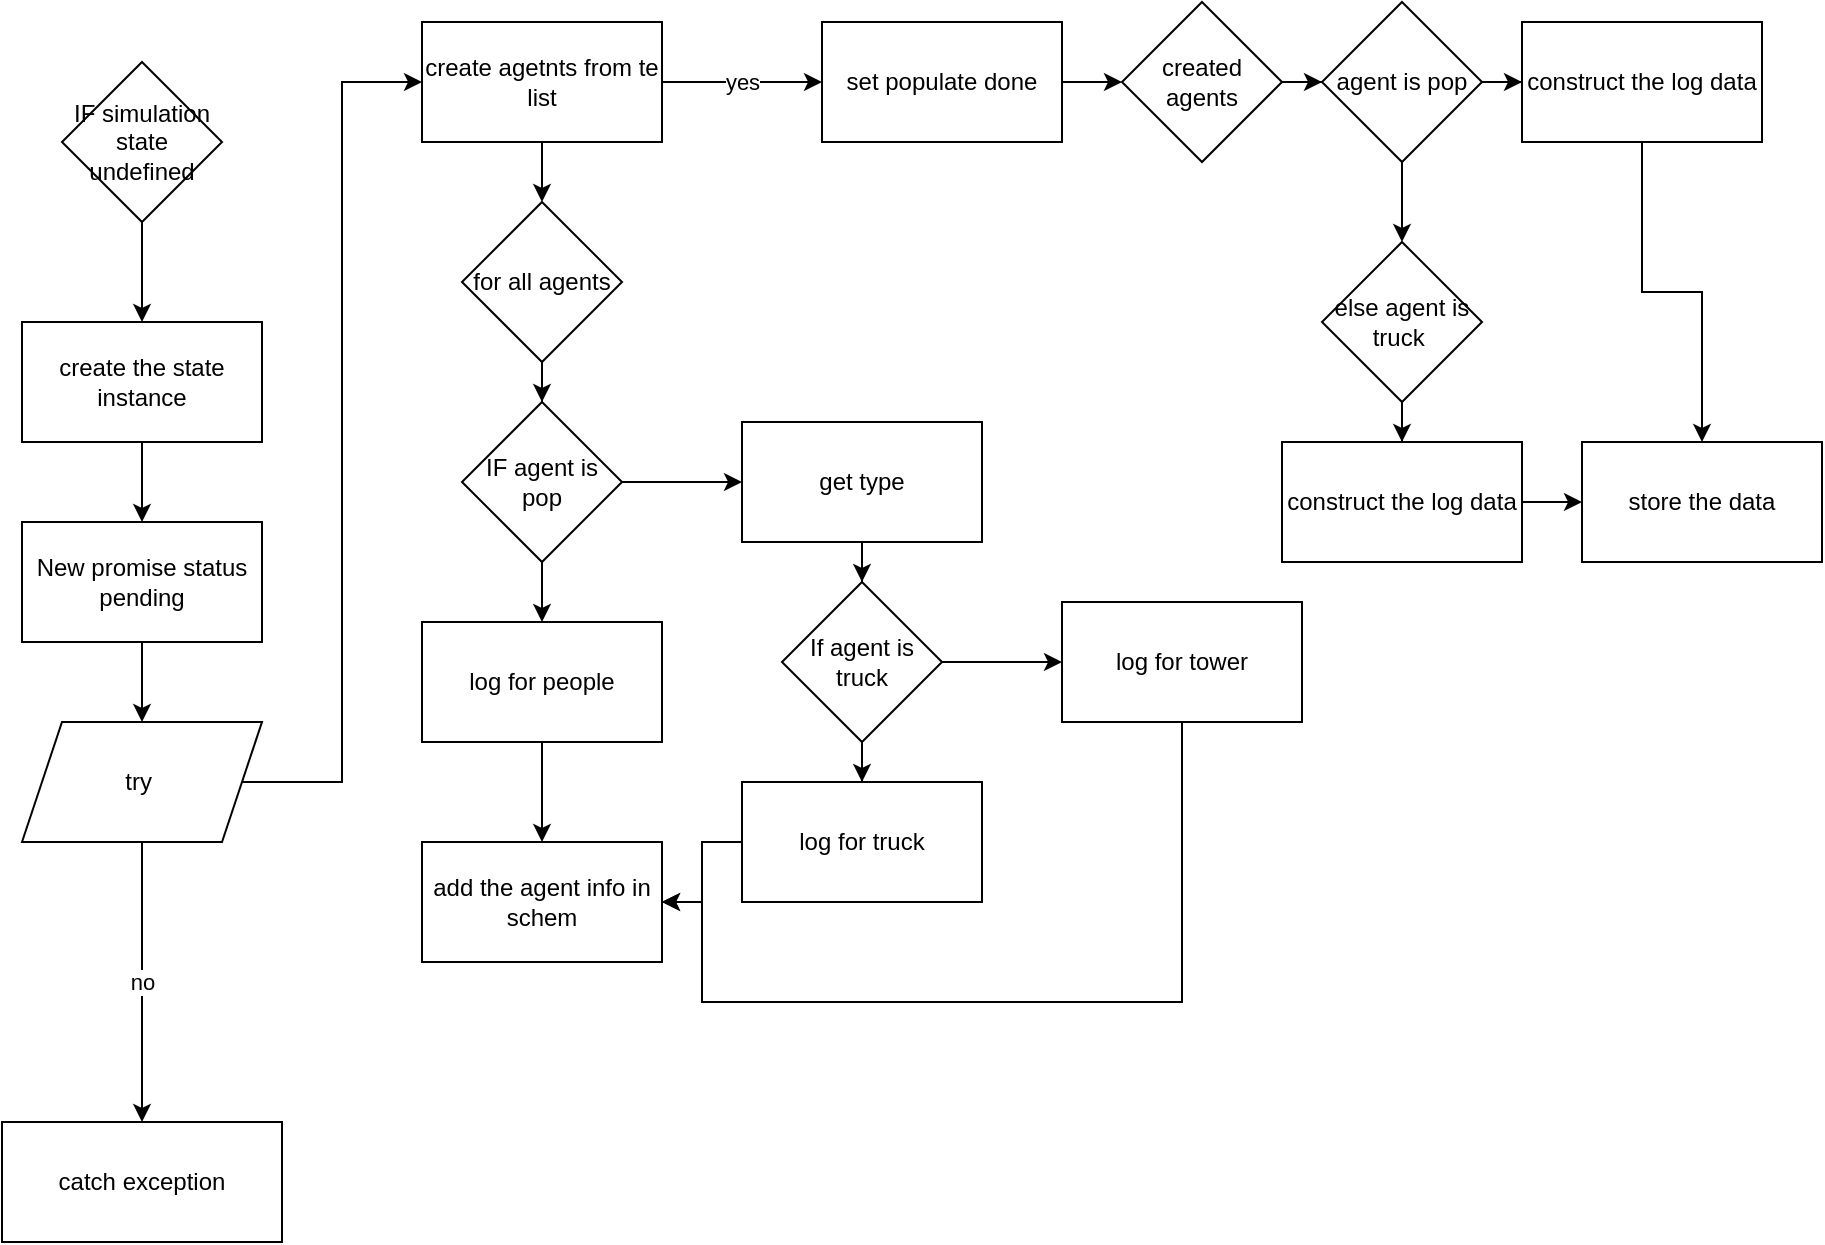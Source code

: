 <mxfile version="17.4.6" type="github">
  <diagram id="yyfwVq2hw4dRCNRIBdch" name="Page-1">
    <mxGraphModel dx="1038" dy="579" grid="1" gridSize="10" guides="1" tooltips="1" connect="1" arrows="1" fold="1" page="1" pageScale="1" pageWidth="850" pageHeight="1100" math="0" shadow="0">
      <root>
        <mxCell id="0" />
        <mxCell id="1" parent="0" />
        <mxCell id="9eK7lGiyEJILB9VfyiYz-16" value="" style="edgeStyle=orthogonalEdgeStyle;rounded=0;orthogonalLoop=1;jettySize=auto;html=1;" edge="1" parent="1" source="9eK7lGiyEJILB9VfyiYz-14" target="9eK7lGiyEJILB9VfyiYz-15">
          <mxGeometry relative="1" as="geometry" />
        </mxCell>
        <mxCell id="9eK7lGiyEJILB9VfyiYz-14" value="IF simulation state undefined" style="rhombus;whiteSpace=wrap;html=1;" vertex="1" parent="1">
          <mxGeometry x="40" y="40" width="80" height="80" as="geometry" />
        </mxCell>
        <mxCell id="9eK7lGiyEJILB9VfyiYz-18" value="" style="edgeStyle=orthogonalEdgeStyle;rounded=0;orthogonalLoop=1;jettySize=auto;html=1;" edge="1" parent="1" source="9eK7lGiyEJILB9VfyiYz-15" target="9eK7lGiyEJILB9VfyiYz-17">
          <mxGeometry relative="1" as="geometry" />
        </mxCell>
        <mxCell id="9eK7lGiyEJILB9VfyiYz-15" value="create the state instance" style="whiteSpace=wrap;html=1;" vertex="1" parent="1">
          <mxGeometry x="20" y="170" width="120" height="60" as="geometry" />
        </mxCell>
        <mxCell id="9eK7lGiyEJILB9VfyiYz-20" value="" style="edgeStyle=orthogonalEdgeStyle;rounded=0;orthogonalLoop=1;jettySize=auto;html=1;" edge="1" parent="1" source="9eK7lGiyEJILB9VfyiYz-17" target="9eK7lGiyEJILB9VfyiYz-19">
          <mxGeometry relative="1" as="geometry" />
        </mxCell>
        <mxCell id="9eK7lGiyEJILB9VfyiYz-17" value="New promise status pending" style="whiteSpace=wrap;html=1;" vertex="1" parent="1">
          <mxGeometry x="20" y="270" width="120" height="60" as="geometry" />
        </mxCell>
        <mxCell id="9eK7lGiyEJILB9VfyiYz-22" value="" style="edgeStyle=orthogonalEdgeStyle;rounded=0;orthogonalLoop=1;jettySize=auto;html=1;entryX=0;entryY=0.5;entryDx=0;entryDy=0;" edge="1" parent="1" source="9eK7lGiyEJILB9VfyiYz-19" target="9eK7lGiyEJILB9VfyiYz-21">
          <mxGeometry relative="1" as="geometry" />
        </mxCell>
        <mxCell id="9eK7lGiyEJILB9VfyiYz-62" value="no" style="edgeStyle=orthogonalEdgeStyle;rounded=0;orthogonalLoop=1;jettySize=auto;html=1;" edge="1" parent="1" source="9eK7lGiyEJILB9VfyiYz-19" target="9eK7lGiyEJILB9VfyiYz-61">
          <mxGeometry relative="1" as="geometry" />
        </mxCell>
        <mxCell id="9eK7lGiyEJILB9VfyiYz-19" value="try&amp;nbsp;" style="shape=parallelogram;perimeter=parallelogramPerimeter;whiteSpace=wrap;html=1;fixedSize=1;" vertex="1" parent="1">
          <mxGeometry x="20" y="370" width="120" height="60" as="geometry" />
        </mxCell>
        <mxCell id="9eK7lGiyEJILB9VfyiYz-24" value="" style="edgeStyle=orthogonalEdgeStyle;rounded=0;orthogonalLoop=1;jettySize=auto;html=1;" edge="1" parent="1" source="9eK7lGiyEJILB9VfyiYz-21">
          <mxGeometry relative="1" as="geometry">
            <mxPoint x="280" y="110" as="targetPoint" />
          </mxGeometry>
        </mxCell>
        <mxCell id="9eK7lGiyEJILB9VfyiYz-47" value="yes" style="edgeStyle=orthogonalEdgeStyle;rounded=0;orthogonalLoop=1;jettySize=auto;html=1;" edge="1" parent="1" source="9eK7lGiyEJILB9VfyiYz-21" target="9eK7lGiyEJILB9VfyiYz-46">
          <mxGeometry relative="1" as="geometry" />
        </mxCell>
        <mxCell id="9eK7lGiyEJILB9VfyiYz-21" value="create agetnts from te list" style="whiteSpace=wrap;html=1;" vertex="1" parent="1">
          <mxGeometry x="220" y="20" width="120" height="60" as="geometry" />
        </mxCell>
        <mxCell id="9eK7lGiyEJILB9VfyiYz-27" value="" style="edgeStyle=orthogonalEdgeStyle;rounded=0;orthogonalLoop=1;jettySize=auto;html=1;" edge="1" parent="1" source="9eK7lGiyEJILB9VfyiYz-25" target="9eK7lGiyEJILB9VfyiYz-26">
          <mxGeometry relative="1" as="geometry" />
        </mxCell>
        <mxCell id="9eK7lGiyEJILB9VfyiYz-25" value="for all agents" style="rhombus;whiteSpace=wrap;html=1;" vertex="1" parent="1">
          <mxGeometry x="240" y="110" width="80" height="80" as="geometry" />
        </mxCell>
        <mxCell id="9eK7lGiyEJILB9VfyiYz-29" value="" style="edgeStyle=orthogonalEdgeStyle;rounded=0;orthogonalLoop=1;jettySize=auto;html=1;" edge="1" parent="1" source="9eK7lGiyEJILB9VfyiYz-26" target="9eK7lGiyEJILB9VfyiYz-28">
          <mxGeometry relative="1" as="geometry" />
        </mxCell>
        <mxCell id="9eK7lGiyEJILB9VfyiYz-31" value="" style="edgeStyle=orthogonalEdgeStyle;rounded=0;orthogonalLoop=1;jettySize=auto;html=1;" edge="1" parent="1" source="9eK7lGiyEJILB9VfyiYz-26" target="9eK7lGiyEJILB9VfyiYz-30">
          <mxGeometry relative="1" as="geometry" />
        </mxCell>
        <mxCell id="9eK7lGiyEJILB9VfyiYz-26" value="IF agent is pop" style="rhombus;whiteSpace=wrap;html=1;" vertex="1" parent="1">
          <mxGeometry x="240" y="210" width="80" height="80" as="geometry" />
        </mxCell>
        <mxCell id="9eK7lGiyEJILB9VfyiYz-39" value="" style="edgeStyle=orthogonalEdgeStyle;rounded=0;orthogonalLoop=1;jettySize=auto;html=1;" edge="1" parent="1" source="9eK7lGiyEJILB9VfyiYz-28" target="9eK7lGiyEJILB9VfyiYz-38">
          <mxGeometry relative="1" as="geometry" />
        </mxCell>
        <mxCell id="9eK7lGiyEJILB9VfyiYz-28" value="log for people" style="whiteSpace=wrap;html=1;" vertex="1" parent="1">
          <mxGeometry x="220" y="320" width="120" height="60" as="geometry" />
        </mxCell>
        <mxCell id="9eK7lGiyEJILB9VfyiYz-33" value="" style="edgeStyle=orthogonalEdgeStyle;rounded=0;orthogonalLoop=1;jettySize=auto;html=1;" edge="1" parent="1" source="9eK7lGiyEJILB9VfyiYz-30" target="9eK7lGiyEJILB9VfyiYz-32">
          <mxGeometry relative="1" as="geometry" />
        </mxCell>
        <mxCell id="9eK7lGiyEJILB9VfyiYz-30" value="get type" style="whiteSpace=wrap;html=1;" vertex="1" parent="1">
          <mxGeometry x="380" y="220" width="120" height="60" as="geometry" />
        </mxCell>
        <mxCell id="9eK7lGiyEJILB9VfyiYz-35" value="" style="edgeStyle=orthogonalEdgeStyle;rounded=0;orthogonalLoop=1;jettySize=auto;html=1;" edge="1" parent="1" source="9eK7lGiyEJILB9VfyiYz-32" target="9eK7lGiyEJILB9VfyiYz-34">
          <mxGeometry relative="1" as="geometry" />
        </mxCell>
        <mxCell id="9eK7lGiyEJILB9VfyiYz-37" value="" style="edgeStyle=orthogonalEdgeStyle;rounded=0;orthogonalLoop=1;jettySize=auto;html=1;" edge="1" parent="1" source="9eK7lGiyEJILB9VfyiYz-32" target="9eK7lGiyEJILB9VfyiYz-36">
          <mxGeometry relative="1" as="geometry" />
        </mxCell>
        <mxCell id="9eK7lGiyEJILB9VfyiYz-32" value="If agent is truck" style="rhombus;whiteSpace=wrap;html=1;" vertex="1" parent="1">
          <mxGeometry x="400" y="300" width="80" height="80" as="geometry" />
        </mxCell>
        <mxCell id="9eK7lGiyEJILB9VfyiYz-40" style="edgeStyle=orthogonalEdgeStyle;rounded=0;orthogonalLoop=1;jettySize=auto;html=1;entryX=1;entryY=0.5;entryDx=0;entryDy=0;" edge="1" parent="1" source="9eK7lGiyEJILB9VfyiYz-34" target="9eK7lGiyEJILB9VfyiYz-38">
          <mxGeometry relative="1" as="geometry" />
        </mxCell>
        <mxCell id="9eK7lGiyEJILB9VfyiYz-34" value="log for truck" style="whiteSpace=wrap;html=1;" vertex="1" parent="1">
          <mxGeometry x="380" y="400" width="120" height="60" as="geometry" />
        </mxCell>
        <mxCell id="9eK7lGiyEJILB9VfyiYz-41" style="edgeStyle=orthogonalEdgeStyle;rounded=0;orthogonalLoop=1;jettySize=auto;html=1;entryX=1;entryY=0.5;entryDx=0;entryDy=0;" edge="1" parent="1" source="9eK7lGiyEJILB9VfyiYz-36" target="9eK7lGiyEJILB9VfyiYz-38">
          <mxGeometry relative="1" as="geometry">
            <Array as="points">
              <mxPoint x="600" y="510" />
              <mxPoint x="360" y="510" />
              <mxPoint x="360" y="460" />
            </Array>
          </mxGeometry>
        </mxCell>
        <mxCell id="9eK7lGiyEJILB9VfyiYz-36" value="log for tower" style="whiteSpace=wrap;html=1;" vertex="1" parent="1">
          <mxGeometry x="540" y="310" width="120" height="60" as="geometry" />
        </mxCell>
        <mxCell id="9eK7lGiyEJILB9VfyiYz-38" value="add the agent info in schem" style="whiteSpace=wrap;html=1;" vertex="1" parent="1">
          <mxGeometry x="220" y="430" width="120" height="60" as="geometry" />
        </mxCell>
        <mxCell id="9eK7lGiyEJILB9VfyiYz-51" value="" style="edgeStyle=orthogonalEdgeStyle;rounded=0;orthogonalLoop=1;jettySize=auto;html=1;" edge="1" parent="1" source="9eK7lGiyEJILB9VfyiYz-46" target="9eK7lGiyEJILB9VfyiYz-50">
          <mxGeometry relative="1" as="geometry" />
        </mxCell>
        <mxCell id="9eK7lGiyEJILB9VfyiYz-46" value="set populate done" style="whiteSpace=wrap;html=1;" vertex="1" parent="1">
          <mxGeometry x="420" y="20" width="120" height="60" as="geometry" />
        </mxCell>
        <mxCell id="9eK7lGiyEJILB9VfyiYz-53" value="" style="edgeStyle=orthogonalEdgeStyle;rounded=0;orthogonalLoop=1;jettySize=auto;html=1;" edge="1" parent="1" source="9eK7lGiyEJILB9VfyiYz-50" target="9eK7lGiyEJILB9VfyiYz-52">
          <mxGeometry relative="1" as="geometry" />
        </mxCell>
        <mxCell id="9eK7lGiyEJILB9VfyiYz-50" value="created agents" style="rhombus;whiteSpace=wrap;html=1;" vertex="1" parent="1">
          <mxGeometry x="570" y="10" width="80" height="80" as="geometry" />
        </mxCell>
        <mxCell id="9eK7lGiyEJILB9VfyiYz-55" value="" style="edgeStyle=orthogonalEdgeStyle;rounded=0;orthogonalLoop=1;jettySize=auto;html=1;" edge="1" parent="1" source="9eK7lGiyEJILB9VfyiYz-52" target="9eK7lGiyEJILB9VfyiYz-54">
          <mxGeometry relative="1" as="geometry" />
        </mxCell>
        <mxCell id="9eK7lGiyEJILB9VfyiYz-59" value="" style="edgeStyle=orthogonalEdgeStyle;rounded=0;orthogonalLoop=1;jettySize=auto;html=1;" edge="1" parent="1" source="9eK7lGiyEJILB9VfyiYz-52" target="9eK7lGiyEJILB9VfyiYz-58">
          <mxGeometry relative="1" as="geometry" />
        </mxCell>
        <mxCell id="9eK7lGiyEJILB9VfyiYz-52" value="agent is pop" style="rhombus;whiteSpace=wrap;html=1;" vertex="1" parent="1">
          <mxGeometry x="670" y="10" width="80" height="80" as="geometry" />
        </mxCell>
        <mxCell id="9eK7lGiyEJILB9VfyiYz-65" style="edgeStyle=orthogonalEdgeStyle;rounded=0;orthogonalLoop=1;jettySize=auto;html=1;" edge="1" parent="1" source="9eK7lGiyEJILB9VfyiYz-54" target="9eK7lGiyEJILB9VfyiYz-63">
          <mxGeometry relative="1" as="geometry" />
        </mxCell>
        <mxCell id="9eK7lGiyEJILB9VfyiYz-54" value="construct the log data" style="whiteSpace=wrap;html=1;" vertex="1" parent="1">
          <mxGeometry x="770" y="20" width="120" height="60" as="geometry" />
        </mxCell>
        <mxCell id="9eK7lGiyEJILB9VfyiYz-64" value="" style="edgeStyle=orthogonalEdgeStyle;rounded=0;orthogonalLoop=1;jettySize=auto;html=1;" edge="1" parent="1" source="9eK7lGiyEJILB9VfyiYz-56" target="9eK7lGiyEJILB9VfyiYz-63">
          <mxGeometry relative="1" as="geometry" />
        </mxCell>
        <mxCell id="9eK7lGiyEJILB9VfyiYz-56" value="construct the log data" style="whiteSpace=wrap;html=1;" vertex="1" parent="1">
          <mxGeometry x="650" y="230" width="120" height="60" as="geometry" />
        </mxCell>
        <mxCell id="9eK7lGiyEJILB9VfyiYz-60" value="" style="edgeStyle=orthogonalEdgeStyle;rounded=0;orthogonalLoop=1;jettySize=auto;html=1;" edge="1" parent="1" source="9eK7lGiyEJILB9VfyiYz-58" target="9eK7lGiyEJILB9VfyiYz-56">
          <mxGeometry relative="1" as="geometry" />
        </mxCell>
        <mxCell id="9eK7lGiyEJILB9VfyiYz-58" value="else agent is truck&amp;nbsp;" style="rhombus;whiteSpace=wrap;html=1;" vertex="1" parent="1">
          <mxGeometry x="670" y="130" width="80" height="80" as="geometry" />
        </mxCell>
        <mxCell id="9eK7lGiyEJILB9VfyiYz-61" value="catch exception" style="whiteSpace=wrap;html=1;" vertex="1" parent="1">
          <mxGeometry x="10" y="570" width="140" height="60" as="geometry" />
        </mxCell>
        <mxCell id="9eK7lGiyEJILB9VfyiYz-63" value="store the data" style="whiteSpace=wrap;html=1;" vertex="1" parent="1">
          <mxGeometry x="800" y="230" width="120" height="60" as="geometry" />
        </mxCell>
      </root>
    </mxGraphModel>
  </diagram>
</mxfile>
